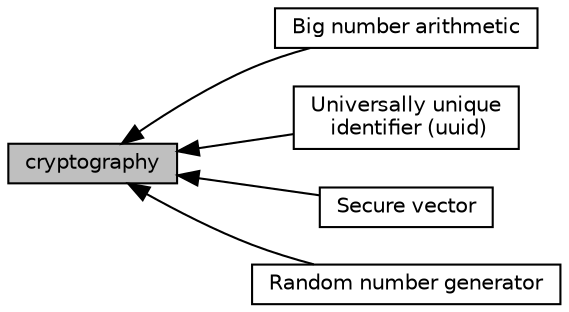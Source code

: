 digraph "cryptography"
{
  edge [fontname="Helvetica",fontsize="10",labelfontname="Helvetica",labelfontsize="10"];
  node [fontname="Helvetica",fontsize="10",shape=box];
  rankdir=LR;
  Node1 [label="cryptography",height=0.2,width=0.4,color="black", fillcolor="grey75", style="filled", fontcolor="black",tooltip="Depends on general utilities and either OpenSSL or Intel ippcp."];
  Node2 [label="Big number arithmetic",height=0.2,width=0.4,color="black", fillcolor="white", style="filled",URL="$dc/d2a/group__crypto__bignum.html",tooltip="Defines an arbitrary length big number for use in cryptographic applications."];
  Node5 [label="Universally unique\l identifier (uuid)",height=0.2,width=0.4,color="black", fillcolor="white", style="filled",URL="$db/d28/group__crypto__uuid.html",tooltip="Provides a randomly generated UUID."];
  Node4 [label="Secure vector",height=0.2,width=0.4,color="black", fillcolor="white", style="filled",URL="$d0/da1/group__crypto__secvec.html",tooltip="Secure (automatically erased) vector."];
  Node3 [label="Random number generator",height=0.2,width=0.4,color="black", fillcolor="white", style="filled",URL="$d9/df8/group__crypto__random.html",tooltip="Cryptographically secure random numbers using pseudorandom number generator."];
  Node1->Node2 [shape=plaintext, dir="back", style="solid"];
  Node1->Node3 [shape=plaintext, dir="back", style="solid"];
  Node1->Node4 [shape=plaintext, dir="back", style="solid"];
  Node1->Node5 [shape=plaintext, dir="back", style="solid"];
}
